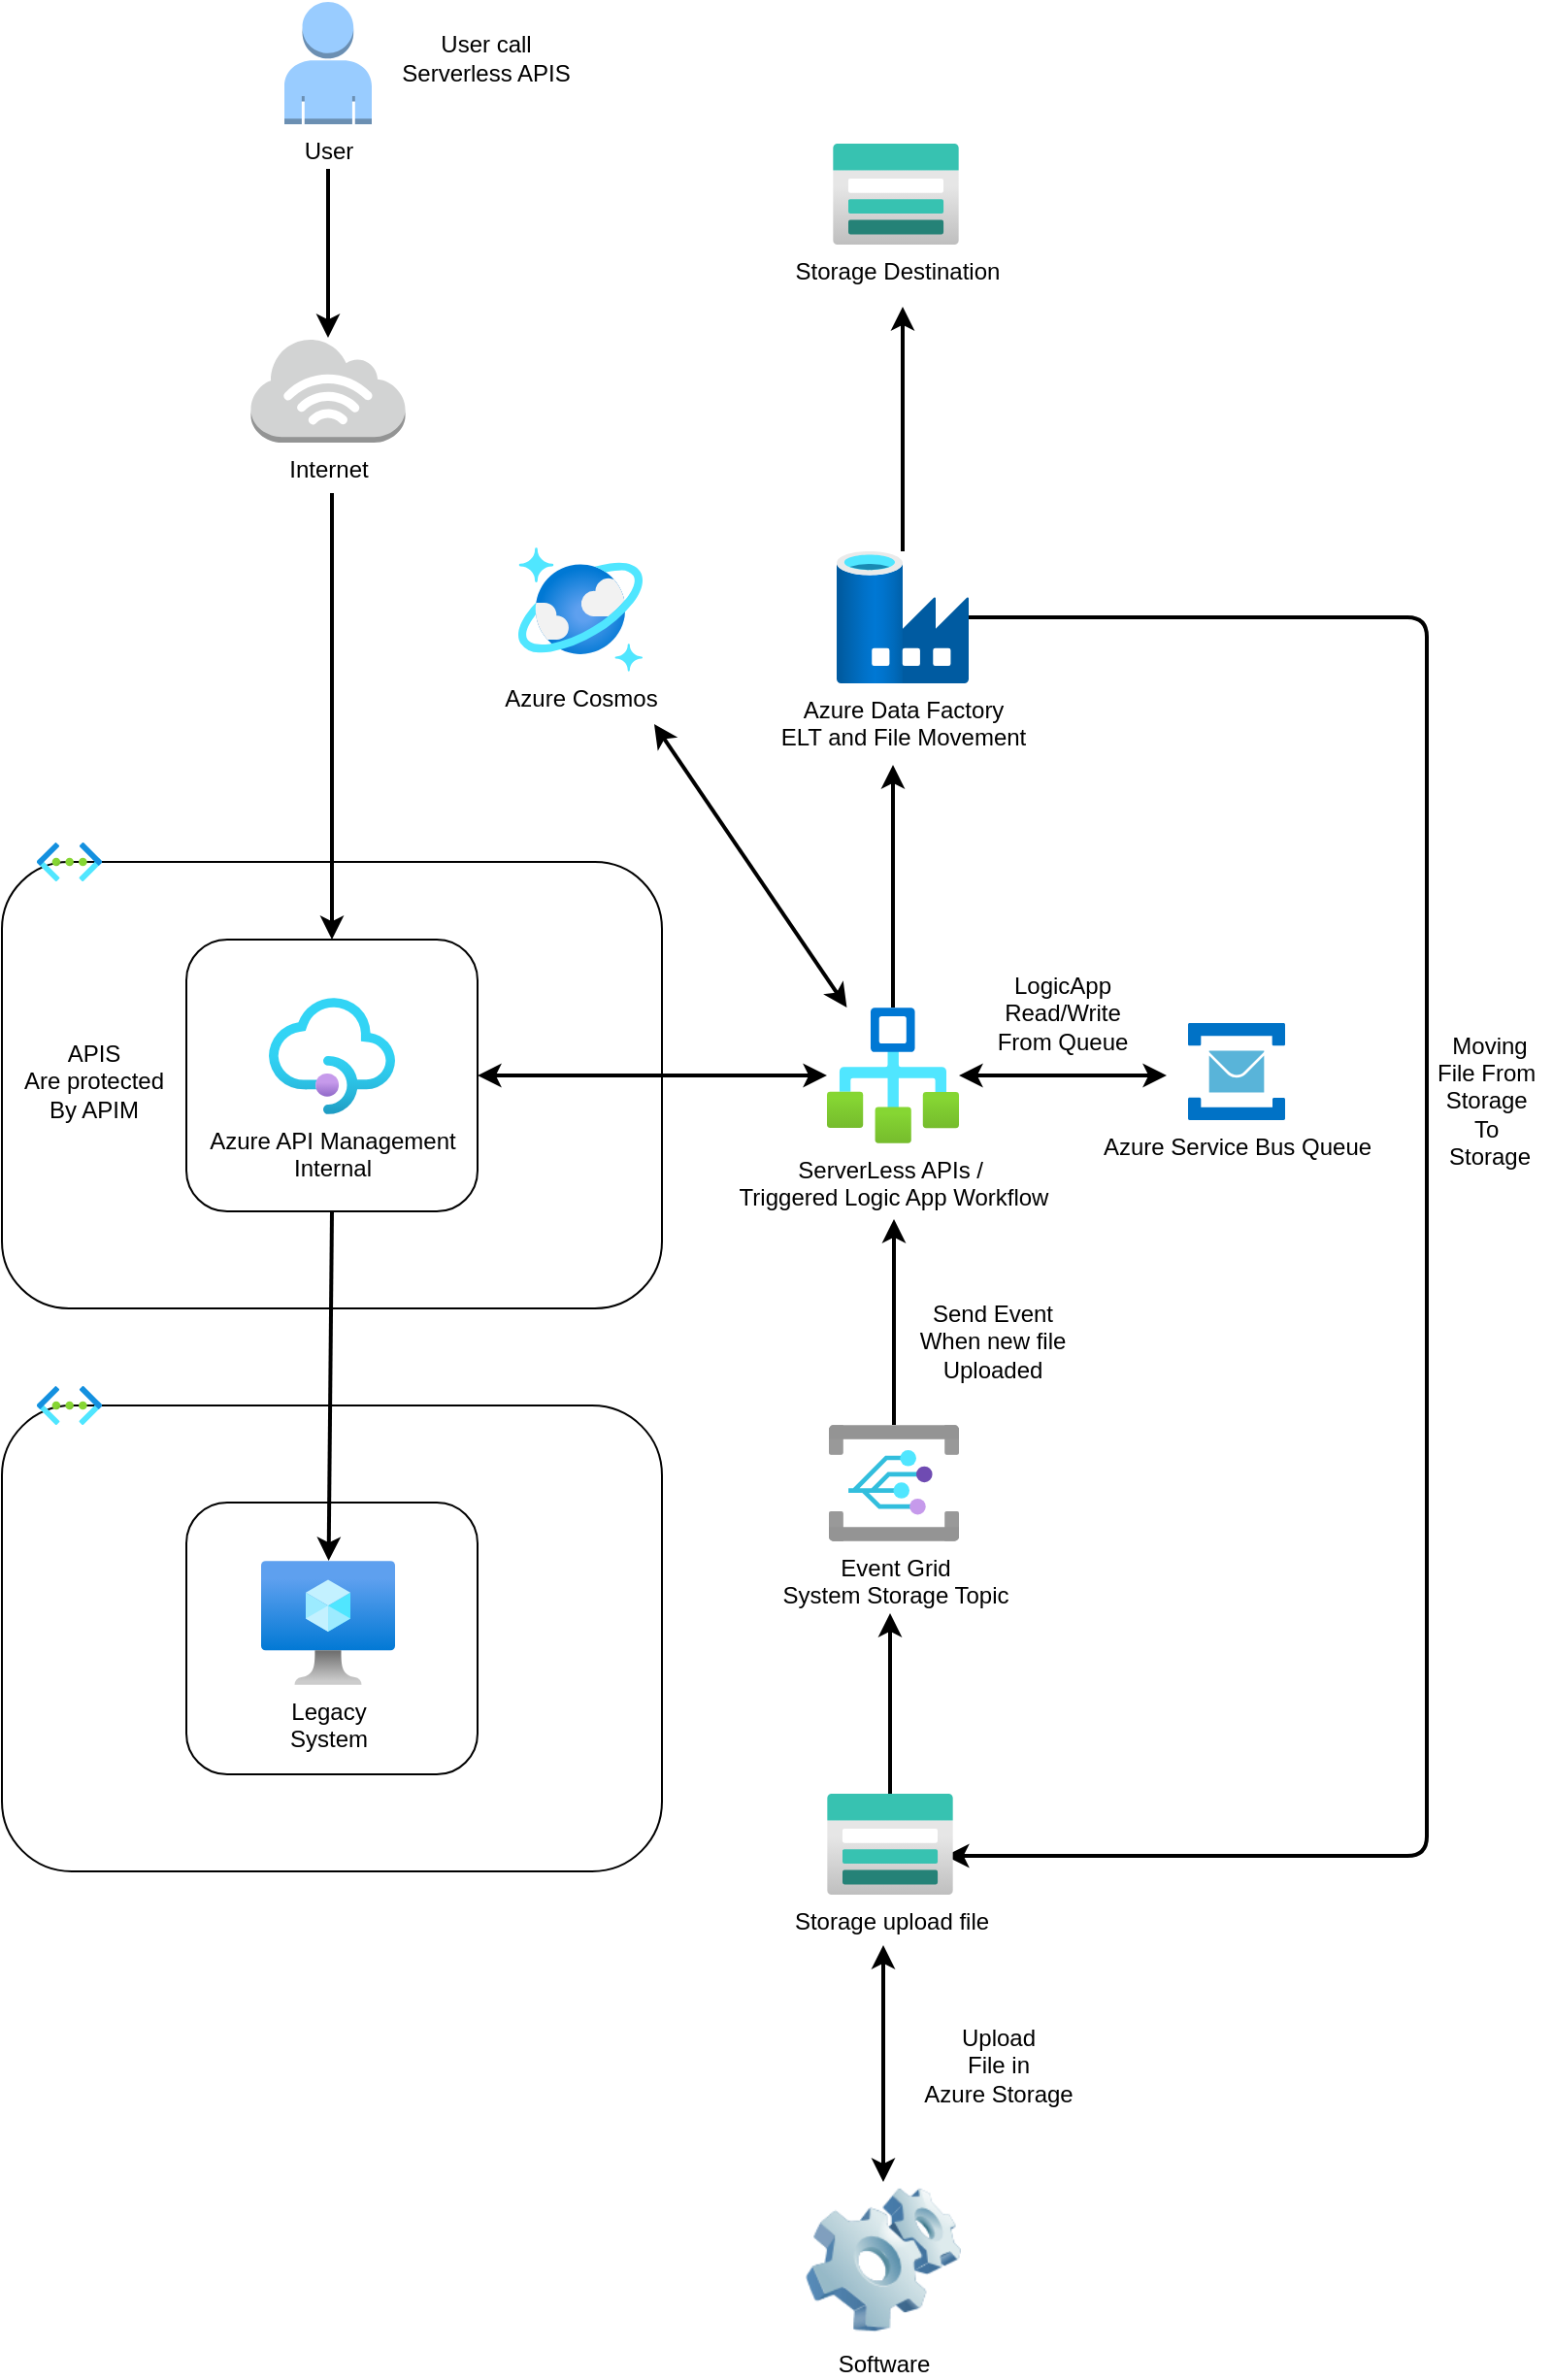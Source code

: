 <mxfile>
    <diagram id="ybRW6Ww-wBYZchXjsK9O" name="Page-1">
        <mxGraphModel dx="1039" dy="782" grid="0" gridSize="10" guides="1" tooltips="1" connect="1" arrows="1" fold="1" page="1" pageScale="1" pageWidth="850" pageHeight="1100" math="0" shadow="0">
            <root>
                <mxCell id="0"/>
                <mxCell id="1" parent="0"/>
                <mxCell id="27" style="edgeStyle=none;html=1;startArrow=none;startFill=0;endArrow=classic;endFill=1;strokeWidth=2;" parent="1" source="4" edge="1">
                    <mxGeometry relative="1" as="geometry">
                        <mxPoint x="534" y="324" as="targetPoint"/>
                    </mxGeometry>
                </mxCell>
                <mxCell id="28" style="edgeStyle=none;html=1;entryX=0.938;entryY=0.615;entryDx=0;entryDy=0;entryPerimeter=0;startArrow=none;startFill=0;endArrow=classic;endFill=1;strokeWidth=2;" parent="1" source="4" target="7" edge="1">
                    <mxGeometry relative="1" as="geometry">
                        <Array as="points">
                            <mxPoint x="804" y="484"/>
                            <mxPoint x="804" y="796"/>
                            <mxPoint x="804" y="1122"/>
                        </Array>
                    </mxGeometry>
                </mxCell>
                <mxCell id="4" value="Azure Data Factory&lt;br&gt;ELT and File Movement" style="aspect=fixed;html=1;points=[];align=center;image;fontSize=12;image=img/lib/azure2/databases/Data_Factory.svg;" parent="1" vertex="1">
                    <mxGeometry x="500" y="450" width="68" height="68" as="geometry"/>
                </mxCell>
                <mxCell id="25" style="edgeStyle=none;html=1;startArrow=none;startFill=0;endArrow=classic;endFill=1;strokeWidth=2;" parent="1" source="7" edge="1">
                    <mxGeometry relative="1" as="geometry">
                        <mxPoint x="527.5" y="997" as="targetPoint"/>
                    </mxGeometry>
                </mxCell>
                <mxCell id="7" value="Storage upload file" style="aspect=fixed;html=1;points=[];align=center;image;fontSize=12;image=img/lib/azure2/storage/Storage_Accounts.svg;" parent="1" vertex="1">
                    <mxGeometry x="495" y="1090" width="65" height="52" as="geometry"/>
                </mxCell>
                <mxCell id="8" value="Internet" style="outlineConnect=0;dashed=0;verticalLabelPosition=bottom;verticalAlign=top;align=center;html=1;shape=mxgraph.aws3.internet_3;fillColor=#D2D3D3;gradientColor=none;" parent="1" vertex="1">
                    <mxGeometry x="198.25" y="340" width="79.5" height="54" as="geometry"/>
                </mxCell>
                <mxCell id="9" value="" style="rounded=1;whiteSpace=wrap;html=1;" parent="1" vertex="1">
                    <mxGeometry x="70" y="610" width="340" height="230" as="geometry"/>
                </mxCell>
                <mxCell id="11" value="" style="rounded=1;whiteSpace=wrap;html=1;" parent="1" vertex="1">
                    <mxGeometry x="165" y="650" width="150" height="140" as="geometry"/>
                </mxCell>
                <mxCell id="2" value="Azure API Management&lt;br&gt;Internal" style="aspect=fixed;html=1;points=[];align=center;image;fontSize=12;image=img/lib/azure2/integration/API_Management_Services.svg;" parent="1" vertex="1">
                    <mxGeometry x="207.5" y="680" width="65" height="60" as="geometry"/>
                </mxCell>
                <mxCell id="6" value="" style="aspect=fixed;html=1;points=[];align=center;image;fontSize=12;image=img/lib/azure2/networking/Virtual_Networks.svg;" parent="1" vertex="1">
                    <mxGeometry x="88" y="600" width="33.5" height="20" as="geometry"/>
                </mxCell>
                <mxCell id="22" style="edgeStyle=none;html=1;entryX=1;entryY=0.5;entryDx=0;entryDy=0;strokeWidth=2;startArrow=classic;startFill=1;" parent="1" source="5" target="11" edge="1">
                    <mxGeometry relative="1" as="geometry"/>
                </mxCell>
                <mxCell id="24" style="edgeStyle=none;html=1;startArrow=none;startFill=0;endArrow=classic;endFill=1;strokeWidth=2;" parent="1" source="5" edge="1">
                    <mxGeometry relative="1" as="geometry">
                        <mxPoint x="529" y="560" as="targetPoint"/>
                    </mxGeometry>
                </mxCell>
                <mxCell id="29" style="edgeStyle=none;html=1;startArrow=classic;startFill=1;endArrow=classic;endFill=1;strokeWidth=2;" parent="1" source="5" edge="1">
                    <mxGeometry relative="1" as="geometry">
                        <mxPoint x="670" y="720" as="targetPoint"/>
                    </mxGeometry>
                </mxCell>
                <mxCell id="40" style="edgeStyle=none;html=1;strokeWidth=2;startArrow=classic;startFill=1;" edge="1" parent="1" source="5">
                    <mxGeometry relative="1" as="geometry">
                        <mxPoint x="406" y="539" as="targetPoint"/>
                    </mxGeometry>
                </mxCell>
                <mxCell id="5" value="ServerLess APIs /&amp;nbsp;&lt;br&gt;Triggered Logic App Workflow" style="aspect=fixed;html=1;points=[];align=center;image;fontSize=12;image=img/lib/azure2/general/Workflow.svg;" parent="1" vertex="1">
                    <mxGeometry x="495" y="685" width="68" height="70" as="geometry"/>
                </mxCell>
                <mxCell id="13" value="" style="rounded=1;whiteSpace=wrap;html=1;" parent="1" vertex="1">
                    <mxGeometry x="70" y="890" width="340" height="240" as="geometry"/>
                </mxCell>
                <mxCell id="14" value="" style="aspect=fixed;html=1;points=[];align=center;image;fontSize=12;image=img/lib/azure2/networking/Virtual_Networks.svg;" parent="1" vertex="1">
                    <mxGeometry x="88" y="880" width="33.5" height="20" as="geometry"/>
                </mxCell>
                <mxCell id="15" value="" style="rounded=1;whiteSpace=wrap;html=1;" parent="1" vertex="1">
                    <mxGeometry x="165" y="940" width="150" height="140" as="geometry"/>
                </mxCell>
                <mxCell id="23" style="edgeStyle=none;html=1;entryX=0.5;entryY=1;entryDx=0;entryDy=0;startArrow=classic;startFill=1;strokeWidth=2;endArrow=none;endFill=0;" parent="1" source="3" target="11" edge="1">
                    <mxGeometry relative="1" as="geometry"/>
                </mxCell>
                <mxCell id="3" value="Legacy&lt;br&gt;System" style="aspect=fixed;html=1;points=[];align=center;image;fontSize=12;image=img/lib/azure2/compute/Virtual_Machine.svg;" parent="1" vertex="1">
                    <mxGeometry x="203.5" y="970" width="69" height="64" as="geometry"/>
                </mxCell>
                <mxCell id="16" value="Azure Service Bus Queue" style="sketch=0;aspect=fixed;html=1;points=[];align=center;image;fontSize=12;image=img/lib/mscae/Service_Bus.svg;" parent="1" vertex="1">
                    <mxGeometry x="681" y="693" width="50" height="50" as="geometry"/>
                </mxCell>
                <mxCell id="26" style="edgeStyle=none;html=1;startArrow=none;startFill=0;endArrow=classic;endFill=1;strokeWidth=2;" parent="1" source="17" edge="1">
                    <mxGeometry relative="1" as="geometry">
                        <mxPoint x="529.5" y="794" as="targetPoint"/>
                    </mxGeometry>
                </mxCell>
                <mxCell id="17" value="Event Grid&lt;br&gt;System Storage Topic&lt;br&gt;" style="aspect=fixed;html=1;points=[];align=center;image;fontSize=12;image=img/lib/azure2/integration/Event_Grid_Subscriptions.svg;" parent="1" vertex="1">
                    <mxGeometry x="496" y="900" width="67" height="60" as="geometry"/>
                </mxCell>
                <mxCell id="18" value="Storage Destination" style="aspect=fixed;html=1;points=[];align=center;image;fontSize=12;image=img/lib/azure2/storage/Storage_Accounts.svg;" parent="1" vertex="1">
                    <mxGeometry x="498" y="240" width="65" height="52" as="geometry"/>
                </mxCell>
                <mxCell id="21" style="edgeStyle=none;html=1;strokeWidth=2;" parent="1" target="8" edge="1">
                    <mxGeometry relative="1" as="geometry">
                        <mxPoint x="238" y="253" as="sourcePoint"/>
                    </mxGeometry>
                </mxCell>
                <mxCell id="20" style="edgeStyle=none;html=1;strokeWidth=2;" parent="1" target="11" edge="1">
                    <mxGeometry relative="1" as="geometry">
                        <mxPoint x="240" y="420" as="sourcePoint"/>
                    </mxGeometry>
                </mxCell>
                <mxCell id="30" value="User" style="outlineConnect=0;dashed=0;verticalLabelPosition=bottom;verticalAlign=top;align=center;html=1;shape=mxgraph.aws3.user;fillColor=#99CCFF;gradientColor=none;" parent="1" vertex="1">
                    <mxGeometry x="215.5" y="167" width="45" height="63" as="geometry"/>
                </mxCell>
                <mxCell id="32" style="edgeStyle=none;html=1;startArrow=classic;startFill=1;endArrow=classic;endFill=1;strokeWidth=2;" parent="1" source="31" edge="1">
                    <mxGeometry relative="1" as="geometry">
                        <mxPoint x="524" y="1168" as="targetPoint"/>
                    </mxGeometry>
                </mxCell>
                <mxCell id="31" value="Software" style="image;html=1;image=img/lib/clip_art/computers/Software_128x128.png;fillColor=#99CCFF;" parent="1" vertex="1">
                    <mxGeometry x="484" y="1290" width="80" height="80" as="geometry"/>
                </mxCell>
                <mxCell id="33" value="User call&lt;br&gt;Serverless APIS" style="text;html=1;resizable=0;autosize=1;align=center;verticalAlign=middle;points=[];fillColor=none;strokeColor=none;rounded=0;" parent="1" vertex="1">
                    <mxGeometry x="270" y="180" width="97" height="32" as="geometry"/>
                </mxCell>
                <mxCell id="34" value="APIS&lt;br&gt;Are protected&lt;br&gt;By APIM" style="text;html=1;resizable=0;autosize=1;align=center;verticalAlign=middle;points=[];fillColor=none;strokeColor=none;rounded=0;" parent="1" vertex="1">
                    <mxGeometry x="76" y="700" width="82" height="46" as="geometry"/>
                </mxCell>
                <mxCell id="35" value="LogicApp&lt;br&gt;Read/Write&lt;br&gt;From Queue" style="text;html=1;resizable=0;autosize=1;align=center;verticalAlign=middle;points=[];fillColor=none;strokeColor=none;rounded=0;" parent="1" vertex="1">
                    <mxGeometry x="577" y="665" width="77" height="46" as="geometry"/>
                </mxCell>
                <mxCell id="36" value="Upload&lt;br&gt;File in&lt;br&gt;Azure Storage" style="text;html=1;resizable=0;autosize=1;align=center;verticalAlign=middle;points=[];fillColor=none;strokeColor=none;rounded=0;" parent="1" vertex="1">
                    <mxGeometry x="539" y="1207" width="87" height="46" as="geometry"/>
                </mxCell>
                <mxCell id="37" value="Send Event&lt;br&gt;When new file&lt;br&gt;Uploaded" style="text;html=1;resizable=0;autosize=1;align=center;verticalAlign=middle;points=[];fillColor=none;strokeColor=none;rounded=0;" parent="1" vertex="1">
                    <mxGeometry x="537" y="834" width="85" height="46" as="geometry"/>
                </mxCell>
                <mxCell id="38" value="Moving&lt;br&gt;File From&amp;nbsp;&lt;br&gt;Storage&amp;nbsp;&lt;br&gt;To&amp;nbsp;&lt;br&gt;Storage" style="text;html=1;resizable=0;autosize=1;align=center;verticalAlign=middle;points=[];fillColor=none;strokeColor=none;rounded=0;" parent="1" vertex="1">
                    <mxGeometry x="804" y="696" width="64" height="74" as="geometry"/>
                </mxCell>
                <mxCell id="39" value="Azure Cosmos" style="aspect=fixed;html=1;points=[];align=center;image;fontSize=12;image=img/lib/azure2/databases/Azure_Cosmos_DB.svg;" vertex="1" parent="1">
                    <mxGeometry x="336" y="448" width="64" height="64" as="geometry"/>
                </mxCell>
            </root>
        </mxGraphModel>
    </diagram>
</mxfile>